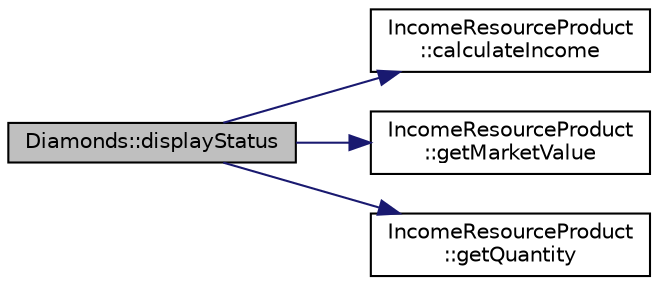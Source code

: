 digraph "Diamonds::displayStatus"
{
 // LATEX_PDF_SIZE
  edge [fontname="Helvetica",fontsize="10",labelfontname="Helvetica",labelfontsize="10"];
  node [fontname="Helvetica",fontsize="10",shape=record];
  rankdir="LR";
  Node1 [label="Diamonds::displayStatus",height=0.2,width=0.4,color="black", fillcolor="grey75", style="filled", fontcolor="black",tooltip="Displays the current status of the diamond resource."];
  Node1 -> Node2 [color="midnightblue",fontsize="10",style="solid",fontname="Helvetica"];
  Node2 [label="IncomeResourceProduct\l::calculateIncome",height=0.2,width=0.4,color="black", fillcolor="white", style="filled",URL="$classIncomeResourceProduct.html#a11f0feb16dd8108385bf3ff2c96729a6",tooltip="Calculates the total income generated by the resource."];
  Node1 -> Node3 [color="midnightblue",fontsize="10",style="solid",fontname="Helvetica"];
  Node3 [label="IncomeResourceProduct\l::getMarketValue",height=0.2,width=0.4,color="black", fillcolor="white", style="filled",URL="$classIncomeResourceProduct.html#a9b94924a879ce932b32b2240a0fa45a5",tooltip="Gets the market value of the resource."];
  Node1 -> Node4 [color="midnightblue",fontsize="10",style="solid",fontname="Helvetica"];
  Node4 [label="IncomeResourceProduct\l::getQuantity",height=0.2,width=0.4,color="black", fillcolor="white", style="filled",URL="$classIncomeResourceProduct.html#a6b05b048a8be1922a600a222b24d9f0c",tooltip="Gets the current quantity of the resource."];
}
